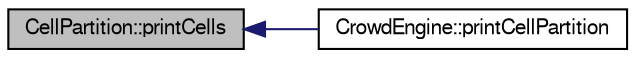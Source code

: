 digraph "CellPartition::printCells"
{
  edge [fontname="FreeSans",fontsize="10",labelfontname="FreeSans",labelfontsize="10"];
  node [fontname="FreeSans",fontsize="10",shape=record];
  rankdir="LR";
  Node1 [label="CellPartition::printCells",height=0.2,width=0.4,color="black", fillcolor="grey75", style="filled" fontcolor="black"];
  Node1 -> Node2 [dir="back",color="midnightblue",fontsize="10",style="solid",fontname="FreeSans"];
  Node2 [label="CrowdEngine::printCellPartition",height=0.2,width=0.4,color="black", fillcolor="white", style="filled",URL="$class_crowd_engine.html#ac19a8cc49db260055f813889988895ca",tooltip="Print information about the cell partition. "];
}
